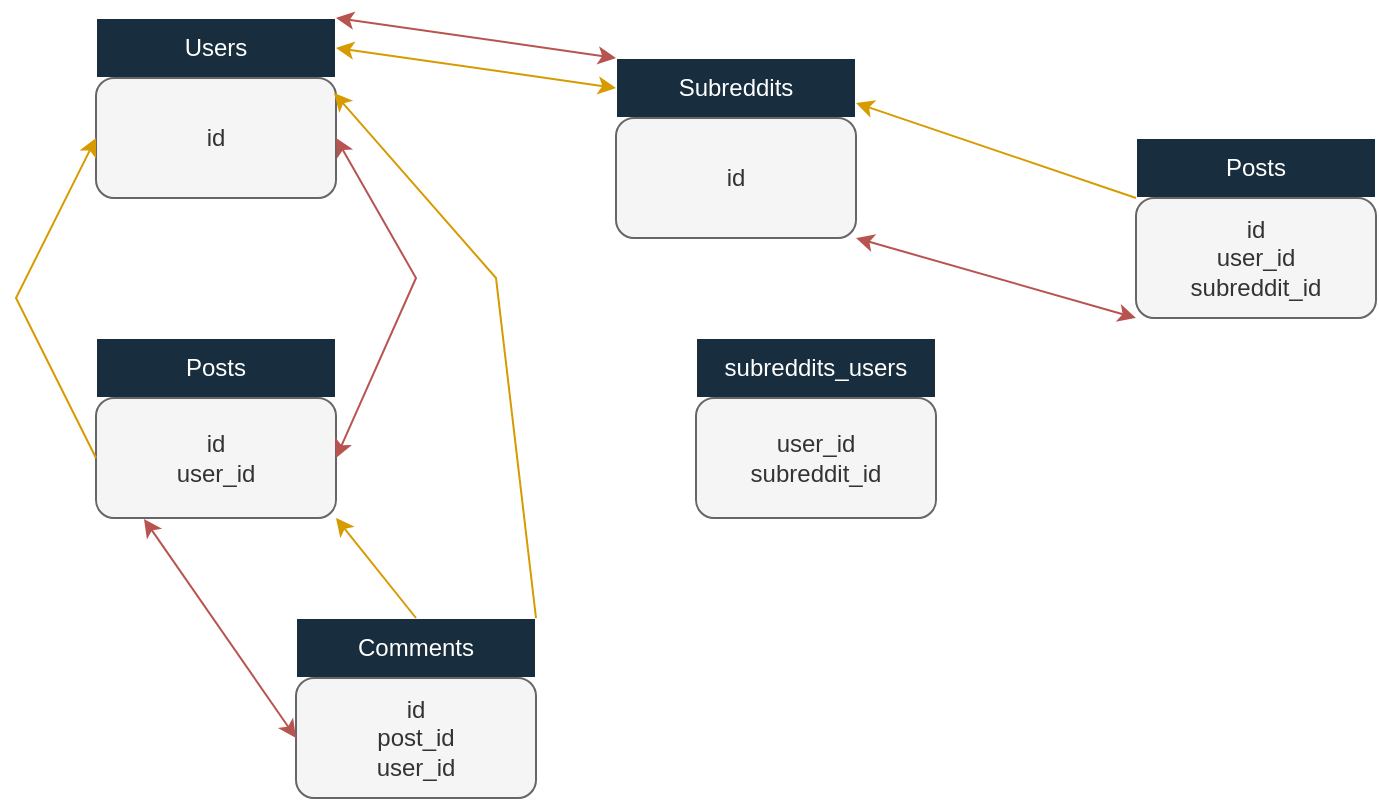 <mxfile>
    <diagram name="Page-1" id="Q_9ESIQ_pW7NMQ1Ib5ru">
        <mxGraphModel dx="683" dy="436" grid="1" gridSize="10" guides="1" tooltips="1" connect="1" arrows="1" fold="1" page="1" pageScale="1" pageWidth="850" pageHeight="1100" math="0" shadow="0">
            <root>
                <mxCell id="0"/>
                <mxCell id="1" parent="0"/>
                <mxCell id="9URxWOYg4oVvzzbTAjZv-1" value="Users" style="rounded=0;whiteSpace=wrap;html=1;labelBackgroundColor=none;fillColor=#182E3E;strokeColor=#FFFFFF;fontColor=#FFFFFF;" parent="1" vertex="1">
                    <mxGeometry x="60" y="50" width="120" height="30" as="geometry"/>
                </mxCell>
                <mxCell id="9URxWOYg4oVvzzbTAjZv-2" value="Posts" style="rounded=0;whiteSpace=wrap;html=1;labelBackgroundColor=none;fillColor=#182E3E;strokeColor=#FFFFFF;fontColor=#FFFFFF;" parent="1" vertex="1">
                    <mxGeometry x="60" y="210" width="120" height="30" as="geometry"/>
                </mxCell>
                <mxCell id="9URxWOYg4oVvzzbTAjZv-3" value="Comments" style="rounded=0;whiteSpace=wrap;html=1;labelBackgroundColor=none;fillColor=#182E3E;strokeColor=#FFFFFF;fontColor=#FFFFFF;" parent="1" vertex="1">
                    <mxGeometry x="160" y="350" width="120" height="30" as="geometry"/>
                </mxCell>
                <mxCell id="9URxWOYg4oVvzzbTAjZv-5" value="subreddits_users" style="rounded=0;whiteSpace=wrap;html=1;labelBackgroundColor=none;fillColor=#182E3E;strokeColor=#FFFFFF;fontColor=#FFFFFF;" parent="1" vertex="1">
                    <mxGeometry x="360" y="210" width="120" height="30" as="geometry"/>
                </mxCell>
                <mxCell id="9URxWOYg4oVvzzbTAjZv-6" value="Subreddits" style="rounded=0;whiteSpace=wrap;html=1;labelBackgroundColor=none;fillColor=#182E3E;strokeColor=#FFFFFF;fontColor=#FFFFFF;" parent="1" vertex="1">
                    <mxGeometry x="320" y="70" width="120" height="30" as="geometry"/>
                </mxCell>
                <mxCell id="9URxWOYg4oVvzzbTAjZv-8" value="id" style="rounded=1;whiteSpace=wrap;html=1;fillColor=#f5f5f5;fontColor=#333333;strokeColor=#666666;" parent="1" vertex="1">
                    <mxGeometry x="60" y="80" width="120" height="60" as="geometry"/>
                </mxCell>
                <mxCell id="9URxWOYg4oVvzzbTAjZv-9" value="id&lt;br&gt;user_id" style="rounded=1;whiteSpace=wrap;html=1;strokeColor=#666666;fontColor=#333333;fillColor=#f5f5f5;" parent="1" vertex="1">
                    <mxGeometry x="60" y="240" width="120" height="60" as="geometry"/>
                </mxCell>
                <mxCell id="9URxWOYg4oVvzzbTAjZv-10" value="id&lt;br&gt;post_id&lt;br&gt;user_id" style="rounded=1;whiteSpace=wrap;html=1;strokeColor=#666666;fontColor=#333333;fillColor=#f5f5f5;" parent="1" vertex="1">
                    <mxGeometry x="160" y="380" width="120" height="60" as="geometry"/>
                </mxCell>
                <mxCell id="9URxWOYg4oVvzzbTAjZv-14" value="id" style="rounded=1;whiteSpace=wrap;html=1;strokeColor=#666666;fontColor=#333333;fillColor=#f5f5f5;" parent="1" vertex="1">
                    <mxGeometry x="320" y="100" width="120" height="60" as="geometry"/>
                </mxCell>
                <mxCell id="9URxWOYg4oVvzzbTAjZv-15" value="user_id&lt;br&gt;subreddit_id" style="rounded=1;whiteSpace=wrap;html=1;strokeColor=#666666;fontColor=#333333;fillColor=#f5f5f5;" parent="1" vertex="1">
                    <mxGeometry x="360" y="240" width="120" height="60" as="geometry"/>
                </mxCell>
                <mxCell id="9URxWOYg4oVvzzbTAjZv-16" value="Posts" style="rounded=0;whiteSpace=wrap;html=1;labelBackgroundColor=none;fillColor=#182E3E;strokeColor=#FFFFFF;fontColor=#FFFFFF;" parent="1" vertex="1">
                    <mxGeometry x="580" y="110" width="120" height="30" as="geometry"/>
                </mxCell>
                <mxCell id="9URxWOYg4oVvzzbTAjZv-17" value="id&lt;br&gt;user_id&lt;br&gt;subreddit_id" style="rounded=1;whiteSpace=wrap;html=1;strokeColor=#666666;fontColor=#333333;fillColor=#f5f5f5;" parent="1" vertex="1">
                    <mxGeometry x="580" y="140" width="120" height="60" as="geometry"/>
                </mxCell>
                <mxCell id="9URxWOYg4oVvzzbTAjZv-23" value="" style="endArrow=classic;startArrow=classic;html=1;rounded=0;strokeColor=#b85450;entryX=1;entryY=0.5;entryDx=0;entryDy=0;exitX=1;exitY=0.5;exitDx=0;exitDy=0;fillColor=#f8cecc;gradientColor=#ea6b66;" parent="1" source="9URxWOYg4oVvzzbTAjZv-9" target="9URxWOYg4oVvzzbTAjZv-8" edge="1">
                    <mxGeometry width="50" height="50" relative="1" as="geometry">
                        <mxPoint x="190" y="260" as="sourcePoint"/>
                        <mxPoint x="190" y="110" as="targetPoint"/>
                        <Array as="points">
                            <mxPoint x="220" y="180"/>
                        </Array>
                    </mxGeometry>
                </mxCell>
                <mxCell id="9URxWOYg4oVvzzbTAjZv-24" value="" style="endArrow=classic;html=1;rounded=0;strokeColor=#d79b00;exitX=0;exitY=0.5;exitDx=0;exitDy=0;entryX=0;entryY=0.5;entryDx=0;entryDy=0;fillColor=#ffcd28;gradientColor=#ffa500;" parent="1" source="9URxWOYg4oVvzzbTAjZv-9" target="9URxWOYg4oVvzzbTAjZv-8" edge="1">
                    <mxGeometry width="50" height="50" relative="1" as="geometry">
                        <mxPoint x="50" y="260" as="sourcePoint"/>
                        <mxPoint x="50" y="110" as="targetPoint"/>
                        <Array as="points">
                            <mxPoint x="20" y="190"/>
                        </Array>
                    </mxGeometry>
                </mxCell>
                <mxCell id="9URxWOYg4oVvzzbTAjZv-25" value="" style="endArrow=classic;startArrow=classic;html=1;rounded=0;strokeColor=#b85450;exitX=0;exitY=0.5;exitDx=0;exitDy=0;entryX=0.2;entryY=1.008;entryDx=0;entryDy=0;entryPerimeter=0;fillColor=#f8cecc;gradientColor=#ea6b66;" parent="1" source="9URxWOYg4oVvzzbTAjZv-10" target="9URxWOYg4oVvzzbTAjZv-9" edge="1">
                    <mxGeometry width="50" height="50" relative="1" as="geometry">
                        <mxPoint x="150" y="410" as="sourcePoint"/>
                        <mxPoint x="70" y="310" as="targetPoint"/>
                    </mxGeometry>
                </mxCell>
                <mxCell id="9URxWOYg4oVvzzbTAjZv-26" value="" style="endArrow=classic;html=1;rounded=0;strokeColor=#d79b00;exitX=0.5;exitY=0;exitDx=0;exitDy=0;entryX=1;entryY=1;entryDx=0;entryDy=0;fillColor=#ffcd28;gradientColor=#ffa500;" parent="1" source="9URxWOYg4oVvzzbTAjZv-3" target="9URxWOYg4oVvzzbTAjZv-9" edge="1">
                    <mxGeometry width="50" height="50" relative="1" as="geometry">
                        <mxPoint x="220" y="340" as="sourcePoint"/>
                        <mxPoint x="170" y="310" as="targetPoint"/>
                    </mxGeometry>
                </mxCell>
                <mxCell id="9URxWOYg4oVvzzbTAjZv-27" value="" style="endArrow=classic;html=1;rounded=0;strokeColor=#d79b00;exitX=1;exitY=0;exitDx=0;exitDy=0;entryX=0.992;entryY=0.125;entryDx=0;entryDy=0;entryPerimeter=0;fillColor=#ffcd28;gradientColor=#ffa500;" parent="1" source="9URxWOYg4oVvzzbTAjZv-3" target="9URxWOYg4oVvzzbTAjZv-8" edge="1">
                    <mxGeometry width="50" height="50" relative="1" as="geometry">
                        <mxPoint x="400" y="320" as="sourcePoint"/>
                        <mxPoint x="260" y="160" as="targetPoint"/>
                        <Array as="points">
                            <mxPoint x="260" y="180"/>
                        </Array>
                    </mxGeometry>
                </mxCell>
                <mxCell id="9URxWOYg4oVvzzbTAjZv-28" value="" style="endArrow=classic;startArrow=classic;html=1;rounded=0;strokeColor=#b85450;entryX=0;entryY=0;entryDx=0;entryDy=0;exitX=1;exitY=0;exitDx=0;exitDy=0;fillColor=#f8cecc;gradientColor=#ea6b66;" parent="1" source="9URxWOYg4oVvzzbTAjZv-1" target="9URxWOYg4oVvzzbTAjZv-6" edge="1">
                    <mxGeometry width="50" height="50" relative="1" as="geometry">
                        <mxPoint x="210" y="50" as="sourcePoint"/>
                        <mxPoint x="450" y="270" as="targetPoint"/>
                    </mxGeometry>
                </mxCell>
                <mxCell id="9URxWOYg4oVvzzbTAjZv-29" value="" style="endArrow=classic;startArrow=classic;html=1;rounded=0;strokeColor=#d79b00;entryX=0;entryY=0.5;entryDx=0;entryDy=0;exitX=1;exitY=0.5;exitDx=0;exitDy=0;fillColor=#ffcd28;gradientColor=#ffa500;" parent="1" source="9URxWOYg4oVvzzbTAjZv-1" target="9URxWOYg4oVvzzbTAjZv-6" edge="1">
                    <mxGeometry width="50" height="50" relative="1" as="geometry">
                        <mxPoint x="190" y="60" as="sourcePoint"/>
                        <mxPoint x="370" y="60" as="targetPoint"/>
                    </mxGeometry>
                </mxCell>
                <mxCell id="9URxWOYg4oVvzzbTAjZv-30" value="" style="endArrow=classic;html=1;rounded=0;strokeColor=#d79b00;exitX=0;exitY=1;exitDx=0;exitDy=0;entryX=1;entryY=0.75;entryDx=0;entryDy=0;fillColor=#ffcd28;gradientColor=#ffa500;" parent="1" source="9URxWOYg4oVvzzbTAjZv-16" target="9URxWOYg4oVvzzbTAjZv-6" edge="1">
                    <mxGeometry width="50" height="50" relative="1" as="geometry">
                        <mxPoint x="400" y="320" as="sourcePoint"/>
                        <mxPoint x="460" y="160" as="targetPoint"/>
                    </mxGeometry>
                </mxCell>
                <mxCell id="9URxWOYg4oVvzzbTAjZv-31" value="" style="endArrow=classic;startArrow=classic;html=1;rounded=0;strokeColor=#b85450;exitX=1;exitY=1;exitDx=0;exitDy=0;entryX=0;entryY=1;entryDx=0;entryDy=0;fillColor=#f8cecc;gradientColor=#ea6b66;" parent="1" source="9URxWOYg4oVvzzbTAjZv-14" target="9URxWOYg4oVvzzbTAjZv-17" edge="1">
                    <mxGeometry width="50" height="50" relative="1" as="geometry">
                        <mxPoint x="400" y="320" as="sourcePoint"/>
                        <mxPoint x="450" y="270" as="targetPoint"/>
                    </mxGeometry>
                </mxCell>
            </root>
        </mxGraphModel>
    </diagram>
</mxfile>
